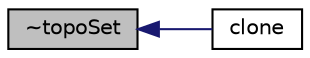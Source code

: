 digraph "~topoSet"
{
  bgcolor="transparent";
  edge [fontname="Helvetica",fontsize="10",labelfontname="Helvetica",labelfontsize="10"];
  node [fontname="Helvetica",fontsize="10",shape=record];
  rankdir="LR";
  Node644 [label="~topoSet",height=0.2,width=0.4,color="black", fillcolor="grey75", style="filled", fontcolor="black"];
  Node644 -> Node645 [dir="back",color="midnightblue",fontsize="10",style="solid",fontname="Helvetica"];
  Node645 [label="clone",height=0.2,width=0.4,color="black",URL="$a26597.html#af90f98d4c76cb72b3464b60a5d501a8b",tooltip="Clone. "];
}
